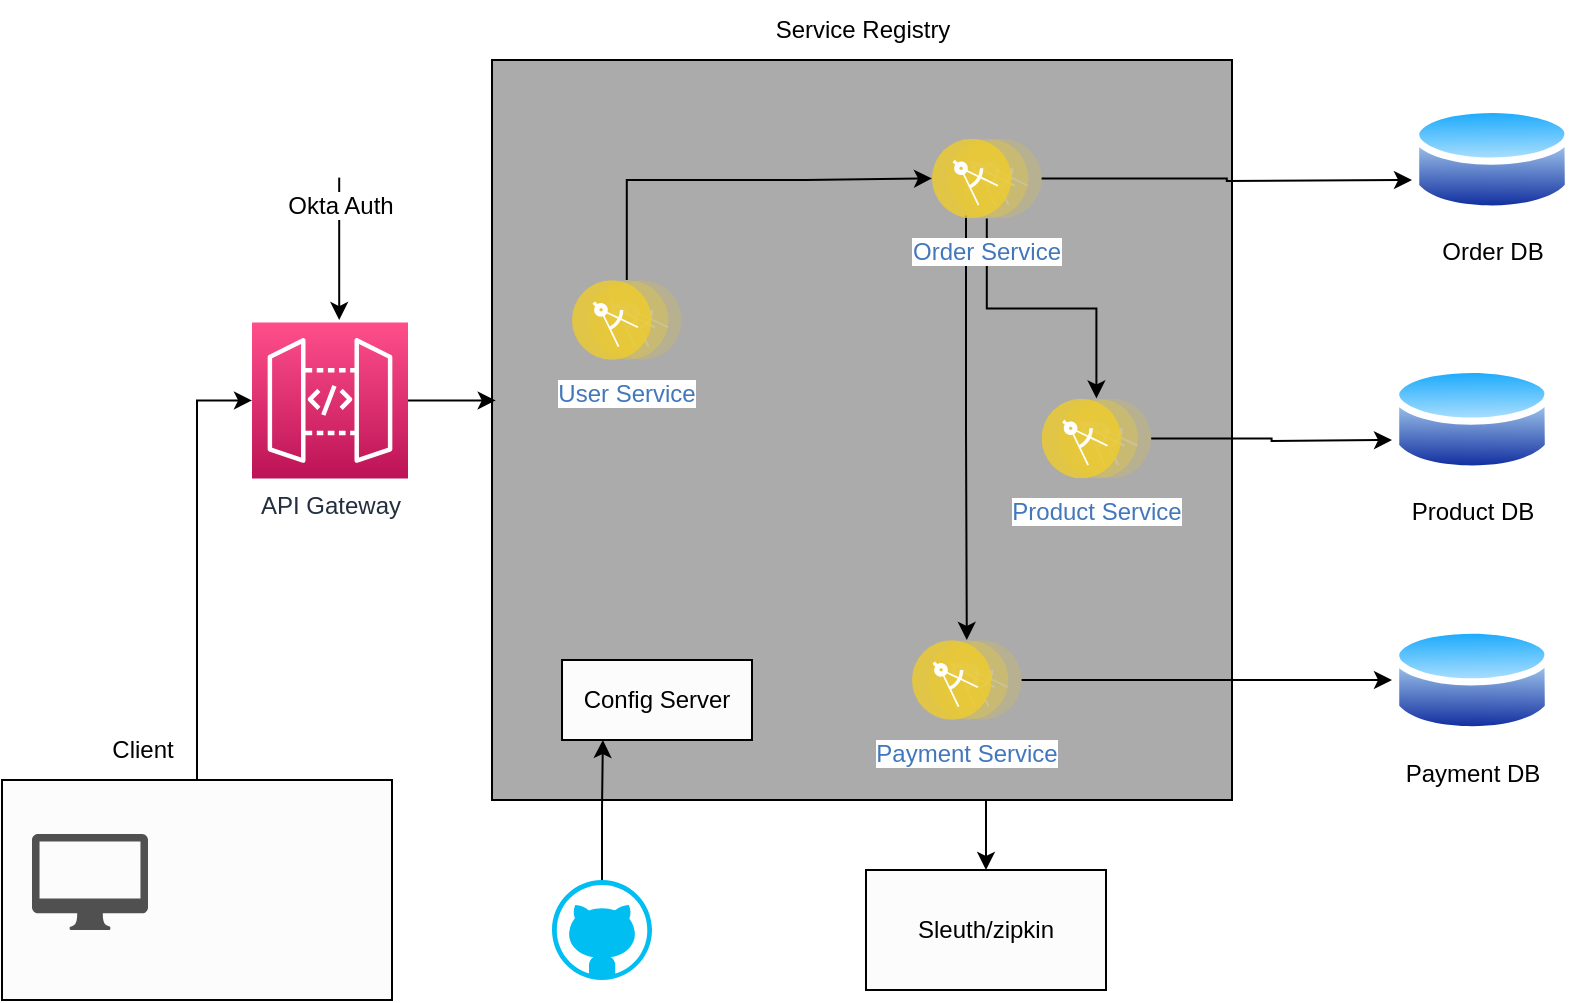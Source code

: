 <mxfile version="20.6.0"><diagram id="LNHtqxn0eUX6MkLO_l8z" name="Page-1"><mxGraphModel dx="1178" dy="674" grid="1" gridSize="10" guides="1" tooltips="1" connect="1" arrows="1" fold="1" page="1" pageScale="1" pageWidth="850" pageHeight="1100" math="0" shadow="0"><root><mxCell id="0"/><mxCell id="1" parent="0"/><mxCell id="Lf68_1p8QBaTfojFmhtb-33" style="edgeStyle=orthogonalEdgeStyle;rounded=0;orthogonalLoop=1;jettySize=auto;html=1;entryX=0;entryY=0.5;entryDx=0;entryDy=0;entryPerimeter=0;" edge="1" parent="1" source="Lf68_1p8QBaTfojFmhtb-32" target="Lf68_1p8QBaTfojFmhtb-25"><mxGeometry relative="1" as="geometry"/></mxCell><mxCell id="Lf68_1p8QBaTfojFmhtb-32" value="" style="rounded=0;whiteSpace=wrap;html=1;fillColor=#FCFCFC;" vertex="1" parent="1"><mxGeometry x="25" y="610" width="195" height="110" as="geometry"/></mxCell><mxCell id="Lf68_1p8QBaTfojFmhtb-1" value="&lt;div&gt;Order DB&lt;/div&gt;&lt;div&gt;&lt;br&gt;&lt;/div&gt;" style="aspect=fixed;perimeter=ellipsePerimeter;html=1;align=center;shadow=0;dashed=0;spacingTop=3;image;image=img/lib/active_directory/database.svg;" vertex="1" parent="1"><mxGeometry x="730" y="270" width="80" height="59.2" as="geometry"/></mxCell><mxCell id="Lf68_1p8QBaTfojFmhtb-4" value="Payment DB" style="aspect=fixed;perimeter=ellipsePerimeter;html=1;align=center;shadow=0;dashed=0;spacingTop=3;image;image=img/lib/active_directory/database.svg;" vertex="1" parent="1"><mxGeometry x="720" y="530.4" width="80" height="59.2" as="geometry"/></mxCell><mxCell id="Lf68_1p8QBaTfojFmhtb-5" value="Product DB" style="aspect=fixed;perimeter=ellipsePerimeter;html=1;align=center;shadow=0;dashed=0;spacingTop=3;image;image=img/lib/active_directory/database.svg;" vertex="1" parent="1"><mxGeometry x="720" y="400" width="80" height="59.2" as="geometry"/></mxCell><mxCell id="Lf68_1p8QBaTfojFmhtb-6" style="edgeStyle=orthogonalEdgeStyle;rounded=0;orthogonalLoop=1;jettySize=auto;html=1;exitX=0.5;exitY=1;exitDx=0;exitDy=0;" edge="1" parent="1" source="Lf68_1p8QBaTfojFmhtb-1" target="Lf68_1p8QBaTfojFmhtb-1"><mxGeometry relative="1" as="geometry"/></mxCell><mxCell id="Lf68_1p8QBaTfojFmhtb-39" style="edgeStyle=orthogonalEdgeStyle;rounded=0;orthogonalLoop=1;jettySize=auto;html=1;" edge="1" parent="1" source="Lf68_1p8QBaTfojFmhtb-9" target="Lf68_1p8QBaTfojFmhtb-38"><mxGeometry relative="1" as="geometry"><Array as="points"><mxPoint x="517" y="630"/><mxPoint x="517" y="630"/></Array></mxGeometry></mxCell><mxCell id="Lf68_1p8QBaTfojFmhtb-9" value="" style="whiteSpace=wrap;html=1;aspect=fixed;fillColor=#ABABAB;" vertex="1" parent="1"><mxGeometry x="270" y="250" width="370" height="370" as="geometry"/></mxCell><mxCell id="Lf68_1p8QBaTfojFmhtb-14" style="edgeStyle=orthogonalEdgeStyle;rounded=0;orthogonalLoop=1;jettySize=auto;html=1;" edge="1" parent="1" source="Lf68_1p8QBaTfojFmhtb-12"><mxGeometry relative="1" as="geometry"><mxPoint x="730" y="310" as="targetPoint"/></mxGeometry></mxCell><mxCell id="Lf68_1p8QBaTfojFmhtb-20" style="edgeStyle=orthogonalEdgeStyle;rounded=0;orthogonalLoop=1;jettySize=auto;html=1;" edge="1" parent="1" source="Lf68_1p8QBaTfojFmhtb-12" target="Lf68_1p8QBaTfojFmhtb-17"><mxGeometry relative="1" as="geometry"/></mxCell><mxCell id="Lf68_1p8QBaTfojFmhtb-21" style="edgeStyle=orthogonalEdgeStyle;rounded=0;orthogonalLoop=1;jettySize=auto;html=1;" edge="1" parent="1" source="Lf68_1p8QBaTfojFmhtb-12" target="Lf68_1p8QBaTfojFmhtb-16"><mxGeometry relative="1" as="geometry"><Array as="points"><mxPoint x="507" y="435"/></Array></mxGeometry></mxCell><mxCell id="Lf68_1p8QBaTfojFmhtb-12" value="Order Service" style="aspect=fixed;perimeter=ellipsePerimeter;html=1;align=center;shadow=0;dashed=0;fontColor=#4277BB;labelBackgroundColor=#ffffff;fontSize=12;spacingTop=3;image;image=img/lib/ibm/applications/microservice.svg;fillColor=#ABABAB;" vertex="1" parent="1"><mxGeometry x="490" y="289.2" width="54.8" height="40" as="geometry"/></mxCell><mxCell id="Lf68_1p8QBaTfojFmhtb-22" style="edgeStyle=orthogonalEdgeStyle;rounded=0;orthogonalLoop=1;jettySize=auto;html=1;entryX=0;entryY=0.5;entryDx=0;entryDy=0;" edge="1" parent="1" source="Lf68_1p8QBaTfojFmhtb-15" target="Lf68_1p8QBaTfojFmhtb-12"><mxGeometry relative="1" as="geometry"><Array as="points"><mxPoint x="337" y="310"/><mxPoint x="427" y="310"/></Array></mxGeometry></mxCell><mxCell id="Lf68_1p8QBaTfojFmhtb-15" value="User Service" style="aspect=fixed;perimeter=ellipsePerimeter;html=1;align=center;shadow=0;dashed=0;fontColor=#4277BB;labelBackgroundColor=#ffffff;fontSize=12;spacingTop=3;image;image=img/lib/ibm/applications/microservice.svg;fillColor=#ABABAB;" vertex="1" parent="1"><mxGeometry x="310" y="360" width="54.8" height="40" as="geometry"/></mxCell><mxCell id="Lf68_1p8QBaTfojFmhtb-19" style="edgeStyle=orthogonalEdgeStyle;rounded=0;orthogonalLoop=1;jettySize=auto;html=1;" edge="1" parent="1" source="Lf68_1p8QBaTfojFmhtb-16" target="Lf68_1p8QBaTfojFmhtb-4"><mxGeometry relative="1" as="geometry"/></mxCell><mxCell id="Lf68_1p8QBaTfojFmhtb-16" value="Payment Service" style="aspect=fixed;perimeter=ellipsePerimeter;html=1;align=center;shadow=0;dashed=0;fontColor=#4277BB;labelBackgroundColor=#ffffff;fontSize=12;spacingTop=3;image;image=img/lib/ibm/applications/microservice.svg;fillColor=#ABABAB;" vertex="1" parent="1"><mxGeometry x="480" y="540" width="54.8" height="40" as="geometry"/></mxCell><mxCell id="Lf68_1p8QBaTfojFmhtb-18" style="edgeStyle=orthogonalEdgeStyle;rounded=0;orthogonalLoop=1;jettySize=auto;html=1;" edge="1" parent="1" source="Lf68_1p8QBaTfojFmhtb-17"><mxGeometry relative="1" as="geometry"><mxPoint x="720" y="440" as="targetPoint"/></mxGeometry></mxCell><mxCell id="Lf68_1p8QBaTfojFmhtb-17" value="Product Service" style="aspect=fixed;perimeter=ellipsePerimeter;html=1;align=center;shadow=0;dashed=0;fontColor=#4277BB;labelBackgroundColor=#ffffff;fontSize=12;spacingTop=3;image;image=img/lib/ibm/applications/microservice.svg;fillColor=#ABABAB;" vertex="1" parent="1"><mxGeometry x="544.8" y="419.2" width="54.8" height="40" as="geometry"/></mxCell><mxCell id="Lf68_1p8QBaTfojFmhtb-23" value="Config Server" style="rounded=0;whiteSpace=wrap;html=1;fillColor=#FCFCFC;" vertex="1" parent="1"><mxGeometry x="305" y="550" width="95" height="40" as="geometry"/></mxCell><mxCell id="Lf68_1p8QBaTfojFmhtb-24" value="Service Registry" style="text;html=1;align=center;verticalAlign=middle;resizable=0;points=[];autosize=1;strokeColor=none;fillColor=none;" vertex="1" parent="1"><mxGeometry x="400" y="220" width="110" height="30" as="geometry"/></mxCell><mxCell id="Lf68_1p8QBaTfojFmhtb-26" style="edgeStyle=orthogonalEdgeStyle;rounded=0;orthogonalLoop=1;jettySize=auto;html=1;entryX=0.005;entryY=0.46;entryDx=0;entryDy=0;entryPerimeter=0;" edge="1" parent="1" source="Lf68_1p8QBaTfojFmhtb-25" target="Lf68_1p8QBaTfojFmhtb-9"><mxGeometry relative="1" as="geometry"/></mxCell><mxCell id="Lf68_1p8QBaTfojFmhtb-25" value="API Gateway" style="sketch=0;points=[[0,0,0],[0.25,0,0],[0.5,0,0],[0.75,0,0],[1,0,0],[0,1,0],[0.25,1,0],[0.5,1,0],[0.75,1,0],[1,1,0],[0,0.25,0],[0,0.5,0],[0,0.75,0],[1,0.25,0],[1,0.5,0],[1,0.75,0]];outlineConnect=0;fontColor=#232F3E;gradientColor=#FF4F8B;gradientDirection=north;fillColor=#BC1356;strokeColor=#ffffff;dashed=0;verticalLabelPosition=bottom;verticalAlign=top;align=center;html=1;fontSize=12;fontStyle=0;aspect=fixed;shape=mxgraph.aws4.resourceIcon;resIcon=mxgraph.aws4.api_gateway;" vertex="1" parent="1"><mxGeometry x="150" y="381.2" width="78" height="78" as="geometry"/></mxCell><mxCell id="Lf68_1p8QBaTfojFmhtb-28" value="Client" style="text;html=1;align=center;verticalAlign=middle;resizable=0;points=[];autosize=1;strokeColor=none;fillColor=none;" vertex="1" parent="1"><mxGeometry x="70" y="580" width="50" height="30" as="geometry"/></mxCell><mxCell id="Lf68_1p8QBaTfojFmhtb-29" value="" style="sketch=0;pointerEvents=1;shadow=0;dashed=0;html=1;strokeColor=none;fillColor=#505050;labelPosition=center;verticalLabelPosition=bottom;verticalAlign=top;outlineConnect=0;align=center;shape=mxgraph.office.devices.mac_client;" vertex="1" parent="1"><mxGeometry x="40" y="637" width="58" height="48" as="geometry"/></mxCell><mxCell id="Lf68_1p8QBaTfojFmhtb-31" value="" style="shape=image;html=1;verticalAlign=top;verticalLabelPosition=bottom;labelBackgroundColor=#ffffff;imageAspect=0;aspect=fixed;image=https://cdn3.iconfinder.com/data/icons/essential-pack-2/48/26-Smartphone-128.png;fillColor=#FCFCFC;" vertex="1" parent="1"><mxGeometry x="120" y="630" width="62" height="62" as="geometry"/></mxCell><mxCell id="Lf68_1p8QBaTfojFmhtb-35" style="edgeStyle=orthogonalEdgeStyle;rounded=0;orthogonalLoop=1;jettySize=auto;html=1;entryX=0.559;entryY=-0.015;entryDx=0;entryDy=0;entryPerimeter=0;" edge="1" parent="1" source="Lf68_1p8QBaTfojFmhtb-34" target="Lf68_1p8QBaTfojFmhtb-25"><mxGeometry relative="1" as="geometry"/></mxCell><mxCell id="Lf68_1p8QBaTfojFmhtb-34" value="Okta Auth" style="shape=image;html=1;verticalAlign=top;verticalLabelPosition=bottom;labelBackgroundColor=#ffffff;imageAspect=0;aspect=fixed;image=https://cdn1.iconfinder.com/data/icons/unicons-line-vol-5/24/okta-128.png;fillColor=#FCFCFC;" vertex="1" parent="1"><mxGeometry x="159.2" y="240" width="68.8" height="68.8" as="geometry"/></mxCell><mxCell id="Lf68_1p8QBaTfojFmhtb-37" style="edgeStyle=orthogonalEdgeStyle;rounded=0;orthogonalLoop=1;jettySize=auto;html=1;entryX=0.215;entryY=1;entryDx=0;entryDy=0;entryPerimeter=0;" edge="1" parent="1" source="Lf68_1p8QBaTfojFmhtb-36" target="Lf68_1p8QBaTfojFmhtb-23"><mxGeometry relative="1" as="geometry"/></mxCell><mxCell id="Lf68_1p8QBaTfojFmhtb-36" value="" style="verticalLabelPosition=bottom;html=1;verticalAlign=top;align=center;strokeColor=none;fillColor=#00BEF2;shape=mxgraph.azure.github_code;pointerEvents=1;" vertex="1" parent="1"><mxGeometry x="300" y="660" width="50" height="50" as="geometry"/></mxCell><mxCell id="Lf68_1p8QBaTfojFmhtb-38" value="Sleuth/zipkin" style="rounded=0;whiteSpace=wrap;html=1;fillColor=#FCFCFC;" vertex="1" parent="1"><mxGeometry x="457" y="655" width="120" height="60" as="geometry"/></mxCell></root></mxGraphModel></diagram></mxfile>